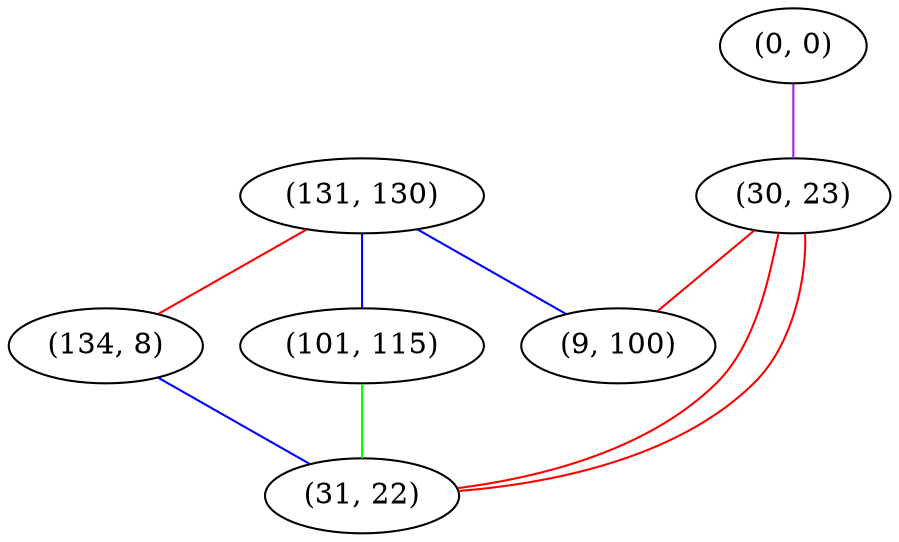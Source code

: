 graph "" {
"(131, 130)";
"(0, 0)";
"(134, 8)";
"(30, 23)";
"(101, 115)";
"(31, 22)";
"(9, 100)";
"(131, 130)" -- "(134, 8)"  [color=red, key=0, weight=1];
"(131, 130)" -- "(9, 100)"  [color=blue, key=0, weight=3];
"(131, 130)" -- "(101, 115)"  [color=blue, key=0, weight=3];
"(0, 0)" -- "(30, 23)"  [color=purple, key=0, weight=4];
"(134, 8)" -- "(31, 22)"  [color=blue, key=0, weight=3];
"(30, 23)" -- "(31, 22)"  [color=red, key=0, weight=1];
"(30, 23)" -- "(31, 22)"  [color=red, key=1, weight=1];
"(30, 23)" -- "(9, 100)"  [color=red, key=0, weight=1];
"(101, 115)" -- "(31, 22)"  [color=green, key=0, weight=2];
}
